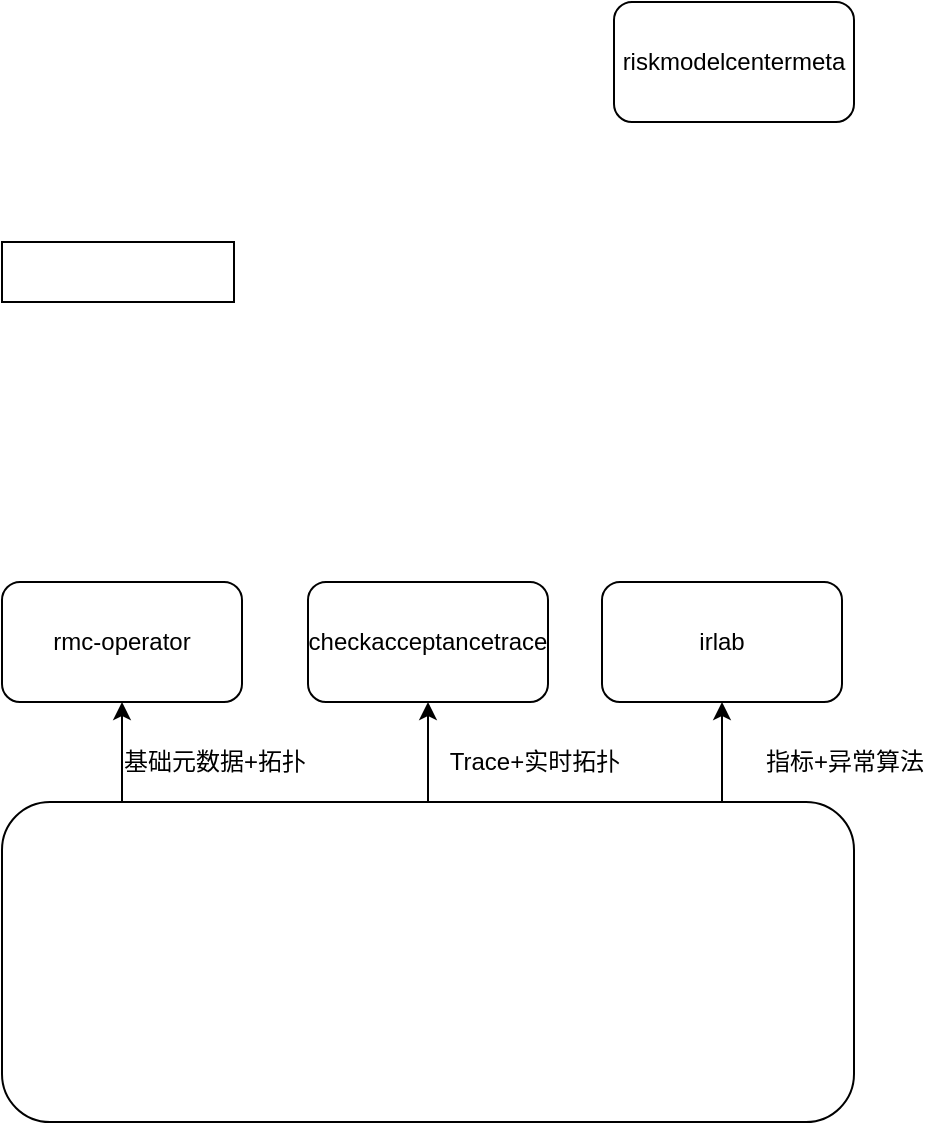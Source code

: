 <mxfile version="13.10.3" type="github">
  <diagram id="mMQZLcOGUUK79jENvC2j" name="Page-1">
    <mxGraphModel dx="1703" dy="951" grid="1" gridSize="10" guides="1" tooltips="1" connect="1" arrows="1" fold="1" page="1" pageScale="1" pageWidth="827" pageHeight="1169" math="0" shadow="0">
      <root>
        <mxCell id="0" />
        <mxCell id="1" parent="0" />
        <mxCell id="ESzsK0nAiScqzoTbCCdf-11" style="edgeStyle=orthogonalEdgeStyle;rounded=0;orthogonalLoop=1;jettySize=auto;html=1;exitX=0.5;exitY=0;exitDx=0;exitDy=0;entryX=0.5;entryY=1;entryDx=0;entryDy=0;" edge="1" parent="1" source="ESzsK0nAiScqzoTbCCdf-1" target="ESzsK0nAiScqzoTbCCdf-2">
          <mxGeometry relative="1" as="geometry" />
        </mxCell>
        <mxCell id="ESzsK0nAiScqzoTbCCdf-12" style="edgeStyle=orthogonalEdgeStyle;rounded=0;orthogonalLoop=1;jettySize=auto;html=1;exitX=0.25;exitY=0;exitDx=0;exitDy=0;entryX=0.5;entryY=1;entryDx=0;entryDy=0;" edge="1" parent="1" source="ESzsK0nAiScqzoTbCCdf-1" target="ESzsK0nAiScqzoTbCCdf-3">
          <mxGeometry relative="1" as="geometry">
            <Array as="points">
              <mxPoint x="114" y="560" />
            </Array>
          </mxGeometry>
        </mxCell>
        <mxCell id="ESzsK0nAiScqzoTbCCdf-15" style="edgeStyle=orthogonalEdgeStyle;rounded=0;orthogonalLoop=1;jettySize=auto;html=1;exitX=0.75;exitY=0;exitDx=0;exitDy=0;entryX=0.5;entryY=1;entryDx=0;entryDy=0;" edge="1" parent="1" source="ESzsK0nAiScqzoTbCCdf-1" target="ESzsK0nAiScqzoTbCCdf-4">
          <mxGeometry relative="1" as="geometry">
            <Array as="points">
              <mxPoint x="414" y="560" />
            </Array>
          </mxGeometry>
        </mxCell>
        <mxCell id="ESzsK0nAiScqzoTbCCdf-1" value="" style="rounded=1;whiteSpace=wrap;html=1;" vertex="1" parent="1">
          <mxGeometry x="54" y="560" width="426" height="160" as="geometry" />
        </mxCell>
        <mxCell id="ESzsK0nAiScqzoTbCCdf-2" value="checkacceptancetrace" style="rounded=1;whiteSpace=wrap;html=1;" vertex="1" parent="1">
          <mxGeometry x="207" y="450" width="120" height="60" as="geometry" />
        </mxCell>
        <mxCell id="ESzsK0nAiScqzoTbCCdf-3" value="rmc-operator" style="rounded=1;whiteSpace=wrap;html=1;" vertex="1" parent="1">
          <mxGeometry x="54" y="450" width="120" height="60" as="geometry" />
        </mxCell>
        <mxCell id="ESzsK0nAiScqzoTbCCdf-4" value="irlab" style="rounded=1;whiteSpace=wrap;html=1;" vertex="1" parent="1">
          <mxGeometry x="354" y="450" width="120" height="60" as="geometry" />
        </mxCell>
        <mxCell id="ESzsK0nAiScqzoTbCCdf-5" value="riskmodelcentermeta" style="rounded=1;whiteSpace=wrap;html=1;" vertex="1" parent="1">
          <mxGeometry x="360" y="160" width="120" height="60" as="geometry" />
        </mxCell>
        <mxCell id="ESzsK0nAiScqzoTbCCdf-14" value="" style="rounded=0;whiteSpace=wrap;html=1;" vertex="1" parent="1">
          <mxGeometry x="54" y="280" width="116" height="30" as="geometry" />
        </mxCell>
        <mxCell id="ESzsK0nAiScqzoTbCCdf-16" value="基础元数据+拓扑" style="text;html=1;align=center;verticalAlign=middle;resizable=0;points=[];autosize=1;" vertex="1" parent="1">
          <mxGeometry x="105" y="530" width="110" height="20" as="geometry" />
        </mxCell>
        <mxCell id="ESzsK0nAiScqzoTbCCdf-17" value="Trace+实时拓扑" style="text;html=1;align=center;verticalAlign=middle;resizable=0;points=[];autosize=1;" vertex="1" parent="1">
          <mxGeometry x="270" y="530" width="100" height="20" as="geometry" />
        </mxCell>
        <mxCell id="ESzsK0nAiScqzoTbCCdf-18" value="指标+异常算法" style="text;html=1;align=center;verticalAlign=middle;resizable=0;points=[];autosize=1;" vertex="1" parent="1">
          <mxGeometry x="430" y="530" width="90" height="20" as="geometry" />
        </mxCell>
      </root>
    </mxGraphModel>
  </diagram>
</mxfile>
